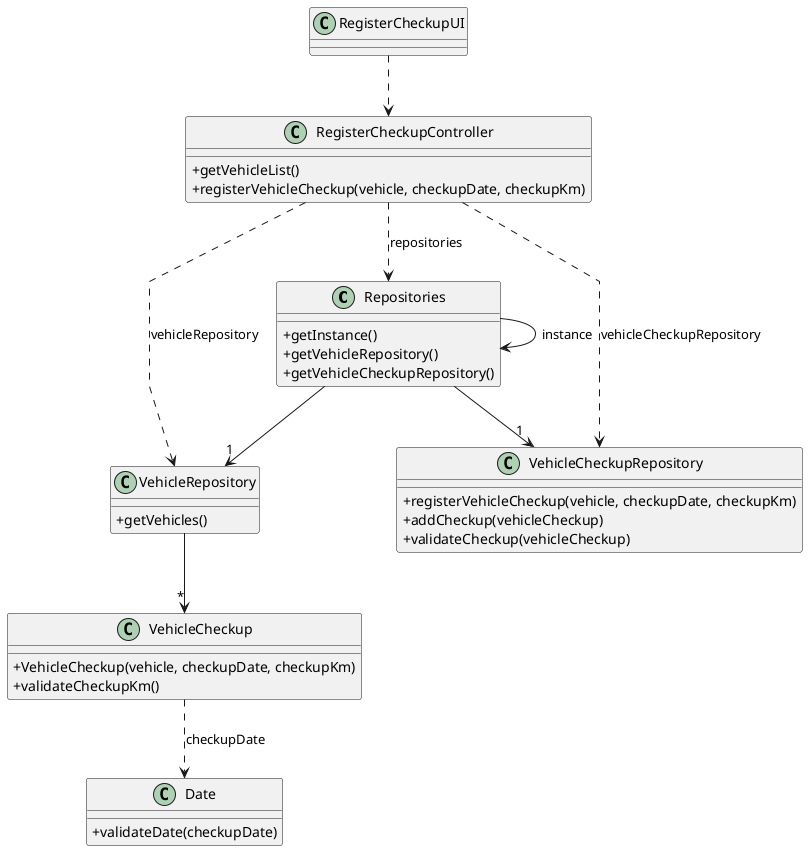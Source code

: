 @startuml
'skinparam monochrome true
skinparam packageStyle rectangle
skinparam shadowing false
skinparam linetype polyline
'skinparam linetype orto
skinparam classAttributeIconSize 0
'left to right direction

Repositories -> Repositories : instance


Repositories --> "1" VehicleRepository
Repositories --> "1" VehicleCheckupRepository

VehicleRepository --> "*" VehicleCheckup

VehicleCheckup ..> Date : checkupDate
RegisterCheckupController ..> Repositories : repositories
RegisterCheckupUI ..> RegisterCheckupController
RegisterCheckupController ..> VehicleRepository : vehicleRepository
RegisterCheckupController ..> VehicleCheckupRepository : vehicleCheckupRepository

class RegisterCheckupUI {

}

class RegisterCheckupController {
    + getVehicleList()
    + registerVehicleCheckup(vehicle, checkupDate, checkupKm)
}

class Repositories {
    + getInstance()
    + getVehicleRepository()
    + getVehicleCheckupRepository()
}

class VehicleRepository {
    + getVehicles()
}

class VehicleCheckupRepository {
    + registerVehicleCheckup(vehicle, checkupDate, checkupKm)
    + addCheckup(vehicleCheckup)
    + validateCheckup(vehicleCheckup)
}

class VehicleCheckup {
    + VehicleCheckup(vehicle, checkupDate, checkupKm)
    + validateCheckupKm()
}

class Date {
    + validateDate(checkupDate)
}

@enduml
